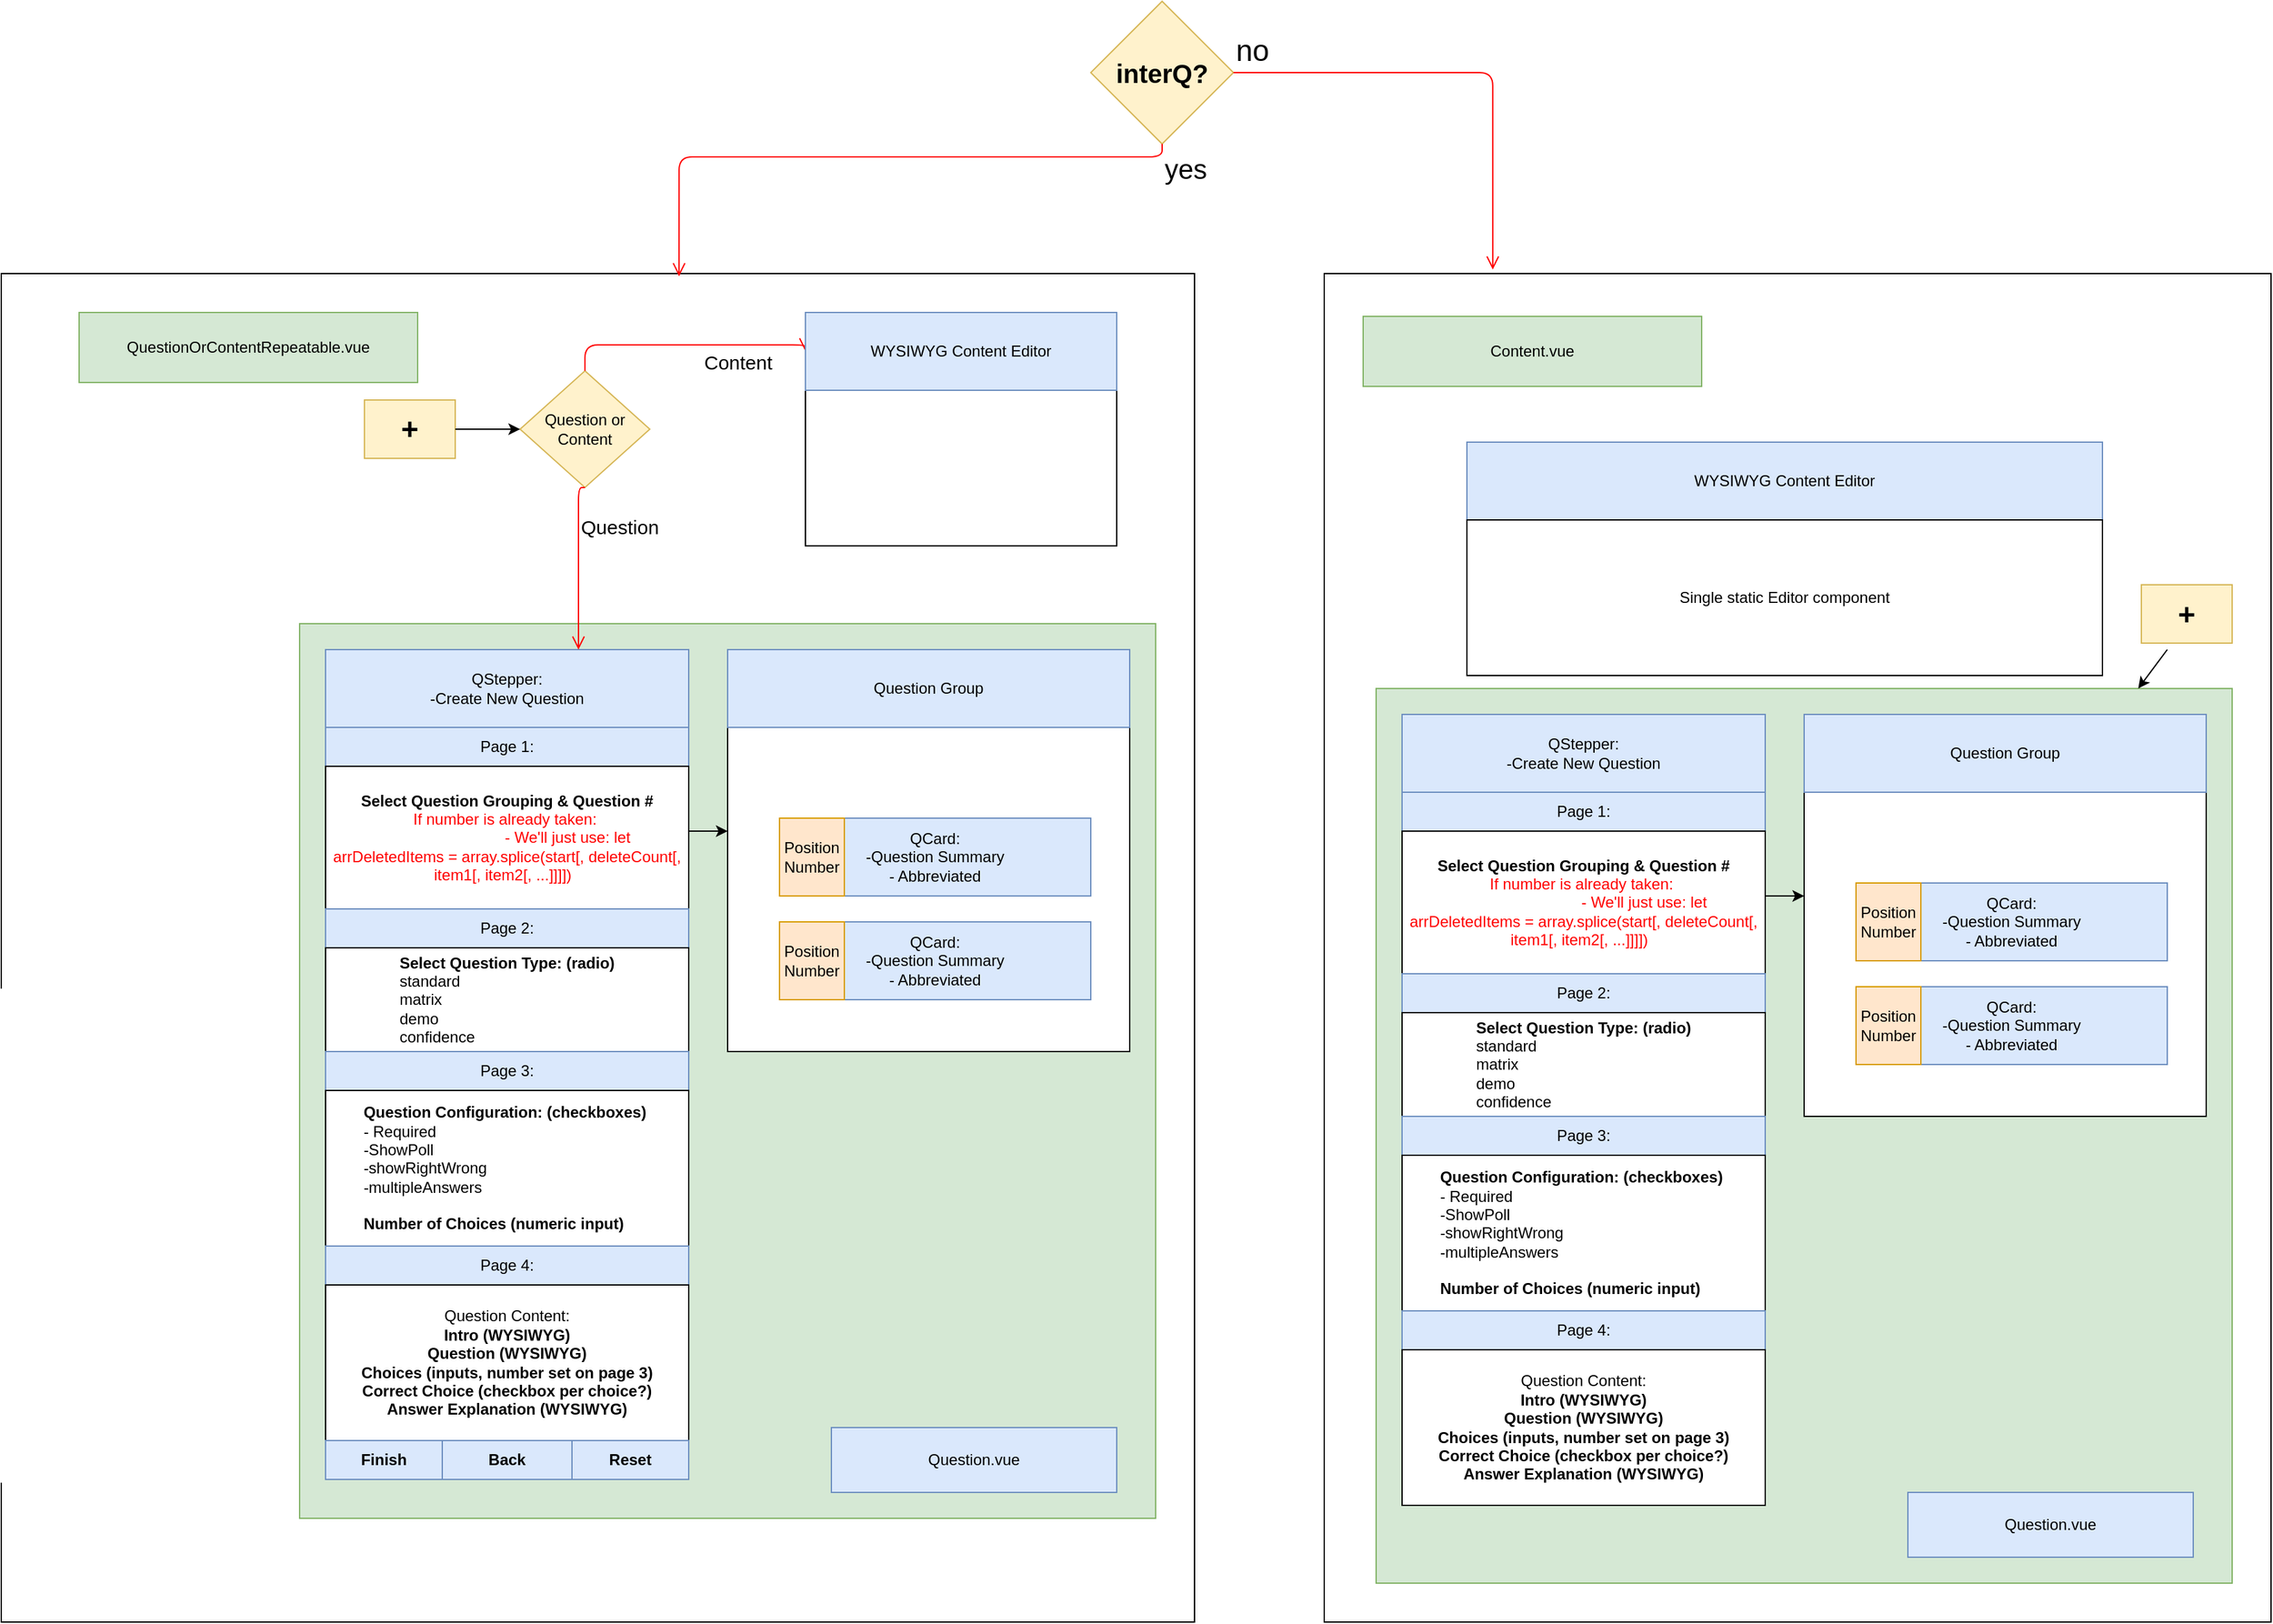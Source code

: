 <mxfile version="12.7.9" type="github">
  <diagram id="jKemJFioccQv87u1pYmC" name="Page-1">
    <mxGraphModel dx="1422" dy="1962" grid="1" gridSize="10" guides="1" tooltips="1" connect="1" arrows="1" fold="1" page="1" pageScale="1" pageWidth="1920" pageHeight="1200" math="0" shadow="0">
      <root>
        <mxCell id="0" />
        <mxCell id="1" parent="0" />
        <mxCell id="Iaqma_gAGSdu3FMLk_lc-46" value="" style="rounded=0;whiteSpace=wrap;html=1;" vertex="1" parent="1">
          <mxGeometry x="1640" y="140" width="730" height="1040" as="geometry" />
        </mxCell>
        <mxCell id="Iaqma_gAGSdu3FMLk_lc-69" value="" style="rounded=0;whiteSpace=wrap;html=1;fillColor=#d5e8d4;strokeColor=#82b366;" vertex="1" parent="1">
          <mxGeometry x="1680" y="460" width="660" height="690" as="geometry" />
        </mxCell>
        <mxCell id="Iaqma_gAGSdu3FMLk_lc-70" value="Question.vue" style="rounded=0;whiteSpace=wrap;html=1;fillColor=#dae8fc;strokeColor=#6c8ebf;" vertex="1" parent="1">
          <mxGeometry x="2090" y="1080" width="220" height="50" as="geometry" />
        </mxCell>
        <mxCell id="Iaqma_gAGSdu3FMLk_lc-34" value="" style="rounded=0;whiteSpace=wrap;html=1;" vertex="1" parent="1">
          <mxGeometry x="620" y="140" width="920" height="1040" as="geometry" />
        </mxCell>
        <mxCell id="Iaqma_gAGSdu3FMLk_lc-67" value="" style="rounded=0;whiteSpace=wrap;html=1;fillColor=#d5e8d4;strokeColor=#82b366;" vertex="1" parent="1">
          <mxGeometry x="850" y="410" width="660" height="690" as="geometry" />
        </mxCell>
        <mxCell id="Iaqma_gAGSdu3FMLk_lc-2" value="" style="rounded=0;whiteSpace=wrap;html=1;" vertex="1" parent="1">
          <mxGeometry x="1180" y="490" width="310" height="250" as="geometry" />
        </mxCell>
        <mxCell id="Iaqma_gAGSdu3FMLk_lc-3" value="QuestionOrContentRepeatable.vue" style="rounded=0;whiteSpace=wrap;html=1;fillColor=#d5e8d4;strokeColor=#82b366;" vertex="1" parent="1">
          <mxGeometry x="680" y="170" width="261" height="54" as="geometry" />
        </mxCell>
        <mxCell id="Iaqma_gAGSdu3FMLk_lc-6" value="QStepper:&lt;br&gt;-Create New Question" style="rounded=0;whiteSpace=wrap;html=1;fillColor=#dae8fc;strokeColor=#6c8ebf;" vertex="1" parent="1">
          <mxGeometry x="870" y="430" width="280" height="60" as="geometry" />
        </mxCell>
        <mxCell id="Iaqma_gAGSdu3FMLk_lc-7" value="Page 1:" style="rounded=0;whiteSpace=wrap;html=1;fillColor=#dae8fc;strokeColor=#6c8ebf;" vertex="1" parent="1">
          <mxGeometry x="870" y="490" width="280" height="30" as="geometry" />
        </mxCell>
        <mxCell id="Iaqma_gAGSdu3FMLk_lc-8" value="&lt;b&gt;Select Question Grouping &amp;amp; Question #&lt;/b&gt;&lt;br&gt;&lt;div&gt;&lt;font color=&quot;#ff0000&quot;&gt;If number is already taken:&amp;nbsp;&lt;/font&gt;&lt;/div&gt;&lt;div&gt;&lt;font color=&quot;#ff0000&quot;&gt;&amp;nbsp; &amp;nbsp; &amp;nbsp; &amp;nbsp; &amp;nbsp; &amp;nbsp; &amp;nbsp; &amp;nbsp; &amp;nbsp; &amp;nbsp; &amp;nbsp; &amp;nbsp; &amp;nbsp; &amp;nbsp; - We&#39;ll just use: let arrDeletedItems = array.splice(start[, deleteCount[, item1[, item2[, ...]]]])&amp;nbsp;&amp;nbsp;&lt;/font&gt;&lt;/div&gt;" style="rounded=0;whiteSpace=wrap;html=1;" vertex="1" parent="1">
          <mxGeometry x="870" y="520" width="280" height="110" as="geometry" />
        </mxCell>
        <mxCell id="Iaqma_gAGSdu3FMLk_lc-9" value="Page 2:" style="rounded=0;whiteSpace=wrap;html=1;fillColor=#dae8fc;strokeColor=#6c8ebf;" vertex="1" parent="1">
          <mxGeometry x="870" y="630" width="280" height="30" as="geometry" />
        </mxCell>
        <mxCell id="Iaqma_gAGSdu3FMLk_lc-10" value="&lt;b&gt;Select Question Type: (radio)&lt;/b&gt;&lt;br&gt;&lt;div style=&quot;text-align: left&quot;&gt;&lt;span&gt;standard&lt;/span&gt;&lt;/div&gt;&lt;div style=&quot;text-align: left&quot;&gt;&lt;span&gt;matrix&lt;/span&gt;&lt;/div&gt;&lt;div style=&quot;text-align: left&quot;&gt;&lt;span&gt;demo&lt;/span&gt;&lt;/div&gt;&lt;div style=&quot;text-align: left&quot;&gt;&lt;span&gt;confidence&lt;/span&gt;&lt;/div&gt;" style="rounded=0;whiteSpace=wrap;html=1;" vertex="1" parent="1">
          <mxGeometry x="870" y="660" width="280" height="80" as="geometry" />
        </mxCell>
        <mxCell id="Iaqma_gAGSdu3FMLk_lc-11" value="Page 3:" style="rounded=0;whiteSpace=wrap;html=1;fillColor=#dae8fc;strokeColor=#6c8ebf;" vertex="1" parent="1">
          <mxGeometry x="870" y="740" width="280" height="30" as="geometry" />
        </mxCell>
        <mxCell id="Iaqma_gAGSdu3FMLk_lc-12" value="&lt;b&gt;Question Configuration: (checkboxes)&lt;/b&gt;&amp;nbsp;&lt;br&gt;&lt;div style=&quot;text-align: left&quot;&gt;&lt;span&gt;- Required&amp;nbsp;&lt;/span&gt;&lt;/div&gt;&lt;div style=&quot;text-align: left&quot;&gt;&lt;span&gt;-ShowPoll&amp;nbsp;&lt;/span&gt;&lt;/div&gt;&lt;div style=&quot;text-align: left&quot;&gt;&lt;span&gt;-showRightWrong&amp;nbsp;&lt;/span&gt;&lt;/div&gt;&lt;div style=&quot;text-align: left&quot;&gt;&lt;span&gt;-multipleAnswers&lt;/span&gt;&lt;/div&gt;&lt;div style=&quot;text-align: left&quot;&gt;&lt;span&gt;&lt;br&gt;&lt;/span&gt;&lt;/div&gt;&lt;div style=&quot;text-align: left&quot;&gt;&lt;span&gt;&lt;b&gt;Number of Choices (numeric input)&lt;/b&gt;&lt;/span&gt;&lt;/div&gt;" style="rounded=0;whiteSpace=wrap;html=1;" vertex="1" parent="1">
          <mxGeometry x="870" y="770" width="280" height="120" as="geometry" />
        </mxCell>
        <mxCell id="Iaqma_gAGSdu3FMLk_lc-13" value="Page 4:" style="rounded=0;whiteSpace=wrap;html=1;fillColor=#dae8fc;strokeColor=#6c8ebf;" vertex="1" parent="1">
          <mxGeometry x="870" y="890" width="280" height="30" as="geometry" />
        </mxCell>
        <mxCell id="Iaqma_gAGSdu3FMLk_lc-14" value="Question Content:&lt;br&gt;&lt;b&gt;Intro (WYSIWYG)&lt;br&gt;Question (WYSIWYG)&lt;br&gt;Choices (inputs, number set on page 3)&lt;br&gt;Correct Choice (checkbox per choice?)&lt;br&gt;Answer Explanation (WYSIWYG)&lt;/b&gt;" style="rounded=0;whiteSpace=wrap;html=1;" vertex="1" parent="1">
          <mxGeometry x="870" y="920" width="280" height="120" as="geometry" />
        </mxCell>
        <mxCell id="Iaqma_gAGSdu3FMLk_lc-15" value="&lt;b&gt;Finish&lt;/b&gt;" style="rounded=0;whiteSpace=wrap;html=1;fillColor=#dae8fc;strokeColor=#6c8ebf;" vertex="1" parent="1">
          <mxGeometry x="870" y="1040" width="90" height="30" as="geometry" />
        </mxCell>
        <mxCell id="Iaqma_gAGSdu3FMLk_lc-16" value="&lt;b&gt;Back&lt;/b&gt;" style="rounded=0;whiteSpace=wrap;html=1;fillColor=#dae8fc;strokeColor=#6c8ebf;" vertex="1" parent="1">
          <mxGeometry x="960" y="1040" width="100" height="30" as="geometry" />
        </mxCell>
        <mxCell id="Iaqma_gAGSdu3FMLk_lc-17" value="&lt;b&gt;Reset&lt;/b&gt;" style="rounded=0;whiteSpace=wrap;html=1;fillColor=#dae8fc;strokeColor=#6c8ebf;" vertex="1" parent="1">
          <mxGeometry x="1060" y="1040" width="90" height="30" as="geometry" />
        </mxCell>
        <mxCell id="Iaqma_gAGSdu3FMLk_lc-18" value="" style="endArrow=classic;html=1;strokeColor=#000000;" edge="1" parent="1">
          <mxGeometry width="50" height="50" relative="1" as="geometry">
            <mxPoint x="1150" y="570" as="sourcePoint" />
            <mxPoint x="1180" y="570" as="targetPoint" />
          </mxGeometry>
        </mxCell>
        <mxCell id="Iaqma_gAGSdu3FMLk_lc-19" value="QCard:&lt;br&gt;-Question Summary&lt;br&gt;- Abbreviated" style="rounded=0;whiteSpace=wrap;html=1;fillColor=#dae8fc;strokeColor=#6c8ebf;align=center;" vertex="1" parent="1">
          <mxGeometry x="1220" y="560" width="240" height="60" as="geometry" />
        </mxCell>
        <mxCell id="Iaqma_gAGSdu3FMLk_lc-20" value="Question Group" style="rounded=0;whiteSpace=wrap;html=1;fillColor=#dae8fc;strokeColor=#6c8ebf;" vertex="1" parent="1">
          <mxGeometry x="1180" y="430" width="310" height="60" as="geometry" />
        </mxCell>
        <mxCell id="Iaqma_gAGSdu3FMLk_lc-21" value="Position&lt;br&gt;Number" style="rounded=0;whiteSpace=wrap;html=1;fillColor=#ffe6cc;strokeColor=#d79b00;" vertex="1" parent="1">
          <mxGeometry x="1220" y="560" width="50" height="60" as="geometry" />
        </mxCell>
        <mxCell id="Iaqma_gAGSdu3FMLk_lc-30" value="QCard:&lt;br&gt;-Question Summary&lt;br&gt;- Abbreviated" style="rounded=0;whiteSpace=wrap;html=1;fillColor=#dae8fc;strokeColor=#6c8ebf;align=center;" vertex="1" parent="1">
          <mxGeometry x="1220" y="640" width="240" height="60" as="geometry" />
        </mxCell>
        <mxCell id="Iaqma_gAGSdu3FMLk_lc-31" value="Position&lt;br&gt;Number" style="rounded=0;whiteSpace=wrap;html=1;fillColor=#ffe6cc;strokeColor=#d79b00;" vertex="1" parent="1">
          <mxGeometry x="1220" y="640" width="50" height="60" as="geometry" />
        </mxCell>
        <mxCell id="Iaqma_gAGSdu3FMLk_lc-35" value="&lt;font style=&quot;font-size: 20px&quot;&gt;&lt;b&gt;interQ?&lt;/b&gt;&lt;/font&gt;" style="rhombus;whiteSpace=wrap;html=1;fillColor=#fff2cc;strokeColor=#d6b656;" vertex="1" parent="1">
          <mxGeometry x="1460" y="-70" width="110" height="110" as="geometry" />
        </mxCell>
        <mxCell id="Iaqma_gAGSdu3FMLk_lc-36" value="&lt;font style=&quot;font-size: 23px&quot;&gt;no&lt;/font&gt;" style="edgeStyle=orthogonalEdgeStyle;html=1;align=left;verticalAlign=bottom;endArrow=open;endSize=8;strokeColor=#ff0000;entryX=0.178;entryY=-0.003;entryDx=0;entryDy=0;entryPerimeter=0;" edge="1" source="Iaqma_gAGSdu3FMLk_lc-35" parent="1" target="Iaqma_gAGSdu3FMLk_lc-46">
          <mxGeometry x="-1" relative="1" as="geometry">
            <mxPoint x="1770" y="150" as="targetPoint" />
          </mxGeometry>
        </mxCell>
        <mxCell id="Iaqma_gAGSdu3FMLk_lc-37" value="&lt;font style=&quot;font-size: 21px&quot;&gt;yes&lt;/font&gt;" style="edgeStyle=orthogonalEdgeStyle;html=1;align=left;verticalAlign=top;endArrow=open;endSize=8;strokeColor=#ff0000;entryX=0.568;entryY=0.002;entryDx=0;entryDy=0;entryPerimeter=0;" edge="1" source="Iaqma_gAGSdu3FMLk_lc-35" parent="1" target="Iaqma_gAGSdu3FMLk_lc-34">
          <mxGeometry x="-1" relative="1" as="geometry">
            <mxPoint x="1060" y="150" as="targetPoint" />
            <Array as="points">
              <mxPoint x="1515" y="50" />
              <mxPoint x="1143" y="50" />
            </Array>
          </mxGeometry>
        </mxCell>
        <mxCell id="Iaqma_gAGSdu3FMLk_lc-40" value="Question or Content" style="rhombus;whiteSpace=wrap;html=1;fillColor=#fff2cc;strokeColor=#d6b656;" vertex="1" parent="1">
          <mxGeometry x="1020" y="215" width="100" height="90" as="geometry" />
        </mxCell>
        <mxCell id="Iaqma_gAGSdu3FMLk_lc-41" value="&lt;font style=&quot;font-size: 15px&quot;&gt;Content&lt;/font&gt;" style="edgeStyle=orthogonalEdgeStyle;html=1;align=left;verticalAlign=bottom;endArrow=open;endSize=8;strokeColor=#ff0000;entryX=0;entryY=0.5;entryDx=0;entryDy=0;" edge="1" source="Iaqma_gAGSdu3FMLk_lc-40" parent="1" target="Iaqma_gAGSdu3FMLk_lc-45">
          <mxGeometry x="1" y="-82" relative="1" as="geometry">
            <mxPoint x="1215" y="170" as="targetPoint" />
            <Array as="points">
              <mxPoint x="1240" y="195" />
            </Array>
            <mxPoint x="2" y="20" as="offset" />
          </mxGeometry>
        </mxCell>
        <mxCell id="Iaqma_gAGSdu3FMLk_lc-42" value="&lt;font style=&quot;font-size: 15px&quot;&gt;Question&lt;/font&gt;" style="edgeStyle=orthogonalEdgeStyle;html=1;align=left;verticalAlign=top;endArrow=open;endSize=8;strokeColor=#ff0000;exitX=0.5;exitY=1;exitDx=0;exitDy=0;" edge="1" source="Iaqma_gAGSdu3FMLk_lc-40" parent="1" target="Iaqma_gAGSdu3FMLk_lc-6">
          <mxGeometry x="-0.694" relative="1" as="geometry">
            <mxPoint x="900" y="220" as="targetPoint" />
            <Array as="points">
              <mxPoint x="1065" y="360" />
              <mxPoint x="1065" y="360" />
            </Array>
            <mxPoint as="offset" />
          </mxGeometry>
        </mxCell>
        <mxCell id="Iaqma_gAGSdu3FMLk_lc-44" value="" style="html=1;" vertex="1" parent="1">
          <mxGeometry x="1240" y="170" width="240" height="180" as="geometry" />
        </mxCell>
        <mxCell id="Iaqma_gAGSdu3FMLk_lc-45" value="WYSIWYG Content Editor" style="rounded=0;whiteSpace=wrap;html=1;fillColor=#dae8fc;strokeColor=#6c8ebf;" vertex="1" parent="1">
          <mxGeometry x="1240" y="170" width="240" height="60" as="geometry" />
        </mxCell>
        <mxCell id="Iaqma_gAGSdu3FMLk_lc-47" value="Content.vue" style="rounded=0;whiteSpace=wrap;html=1;fillColor=#d5e8d4;strokeColor=#82b366;" vertex="1" parent="1">
          <mxGeometry x="1670" y="173" width="261" height="54" as="geometry" />
        </mxCell>
        <mxCell id="Iaqma_gAGSdu3FMLk_lc-48" value="" style="html=1;" vertex="1" parent="1">
          <mxGeometry x="1750" y="270" width="490" height="180" as="geometry" />
        </mxCell>
        <mxCell id="Iaqma_gAGSdu3FMLk_lc-49" value="WYSIWYG Content Editor" style="rounded=0;whiteSpace=wrap;html=1;fillColor=#dae8fc;strokeColor=#6c8ebf;" vertex="1" parent="1">
          <mxGeometry x="1750" y="270" width="490" height="60" as="geometry" />
        </mxCell>
        <mxCell id="Iaqma_gAGSdu3FMLk_lc-50" value="Single static Editor component" style="rounded=0;whiteSpace=wrap;html=1;" vertex="1" parent="1">
          <mxGeometry x="1750" y="330" width="490" height="120" as="geometry" />
        </mxCell>
        <mxCell id="Iaqma_gAGSdu3FMLk_lc-51" value="" style="rounded=0;whiteSpace=wrap;html=1;" vertex="1" parent="1">
          <mxGeometry x="2010" y="540" width="310" height="250" as="geometry" />
        </mxCell>
        <mxCell id="Iaqma_gAGSdu3FMLk_lc-52" value="QStepper:&lt;br&gt;-Create New Question" style="rounded=0;whiteSpace=wrap;html=1;fillColor=#dae8fc;strokeColor=#6c8ebf;" vertex="1" parent="1">
          <mxGeometry x="1700" y="480" width="280" height="60" as="geometry" />
        </mxCell>
        <mxCell id="Iaqma_gAGSdu3FMLk_lc-53" value="Page 1:" style="rounded=0;whiteSpace=wrap;html=1;fillColor=#dae8fc;strokeColor=#6c8ebf;" vertex="1" parent="1">
          <mxGeometry x="1700" y="540" width="280" height="30" as="geometry" />
        </mxCell>
        <mxCell id="Iaqma_gAGSdu3FMLk_lc-54" value="&lt;b&gt;Select Question Grouping &amp;amp; Question #&lt;/b&gt;&lt;br&gt;&lt;div&gt;&lt;font color=&quot;#ff0000&quot;&gt;If number is already taken:&amp;nbsp;&lt;/font&gt;&lt;/div&gt;&lt;div&gt;&lt;font color=&quot;#ff0000&quot;&gt;&amp;nbsp; &amp;nbsp; &amp;nbsp; &amp;nbsp; &amp;nbsp; &amp;nbsp; &amp;nbsp; &amp;nbsp; &amp;nbsp; &amp;nbsp; &amp;nbsp; &amp;nbsp; &amp;nbsp; &amp;nbsp; - We&#39;ll just use: let arrDeletedItems = array.splice(start[, deleteCount[, item1[, item2[, ...]]]])&amp;nbsp;&amp;nbsp;&lt;/font&gt;&lt;/div&gt;" style="rounded=0;whiteSpace=wrap;html=1;" vertex="1" parent="1">
          <mxGeometry x="1700" y="570" width="280" height="110" as="geometry" />
        </mxCell>
        <mxCell id="Iaqma_gAGSdu3FMLk_lc-55" value="Page 2:" style="rounded=0;whiteSpace=wrap;html=1;fillColor=#dae8fc;strokeColor=#6c8ebf;" vertex="1" parent="1">
          <mxGeometry x="1700" y="680" width="280" height="30" as="geometry" />
        </mxCell>
        <mxCell id="Iaqma_gAGSdu3FMLk_lc-56" value="&lt;b&gt;Select Question Type: (radio)&lt;/b&gt;&lt;br&gt;&lt;div style=&quot;text-align: left&quot;&gt;&lt;span&gt;standard&lt;/span&gt;&lt;/div&gt;&lt;div style=&quot;text-align: left&quot;&gt;&lt;span&gt;matrix&lt;/span&gt;&lt;/div&gt;&lt;div style=&quot;text-align: left&quot;&gt;&lt;span&gt;demo&lt;/span&gt;&lt;/div&gt;&lt;div style=&quot;text-align: left&quot;&gt;&lt;span&gt;confidence&lt;/span&gt;&lt;/div&gt;" style="rounded=0;whiteSpace=wrap;html=1;" vertex="1" parent="1">
          <mxGeometry x="1700" y="710" width="280" height="80" as="geometry" />
        </mxCell>
        <mxCell id="Iaqma_gAGSdu3FMLk_lc-57" value="Page 3:" style="rounded=0;whiteSpace=wrap;html=1;fillColor=#dae8fc;strokeColor=#6c8ebf;" vertex="1" parent="1">
          <mxGeometry x="1700" y="790" width="280" height="30" as="geometry" />
        </mxCell>
        <mxCell id="Iaqma_gAGSdu3FMLk_lc-58" value="&lt;b&gt;Question Configuration: (checkboxes)&lt;/b&gt;&amp;nbsp;&lt;br&gt;&lt;div style=&quot;text-align: left&quot;&gt;&lt;span&gt;- Required&amp;nbsp;&lt;/span&gt;&lt;/div&gt;&lt;div style=&quot;text-align: left&quot;&gt;&lt;span&gt;-ShowPoll&amp;nbsp;&lt;/span&gt;&lt;/div&gt;&lt;div style=&quot;text-align: left&quot;&gt;&lt;span&gt;-showRightWrong&amp;nbsp;&lt;/span&gt;&lt;/div&gt;&lt;div style=&quot;text-align: left&quot;&gt;&lt;span&gt;-multipleAnswers&lt;/span&gt;&lt;/div&gt;&lt;div style=&quot;text-align: left&quot;&gt;&lt;span&gt;&lt;br&gt;&lt;/span&gt;&lt;/div&gt;&lt;div style=&quot;text-align: left&quot;&gt;&lt;span&gt;&lt;b&gt;Number of Choices (numeric input)&lt;/b&gt;&lt;/span&gt;&lt;/div&gt;" style="rounded=0;whiteSpace=wrap;html=1;" vertex="1" parent="1">
          <mxGeometry x="1700" y="820" width="280" height="120" as="geometry" />
        </mxCell>
        <mxCell id="Iaqma_gAGSdu3FMLk_lc-59" value="Page 4:" style="rounded=0;whiteSpace=wrap;html=1;fillColor=#dae8fc;strokeColor=#6c8ebf;" vertex="1" parent="1">
          <mxGeometry x="1700" y="940" width="280" height="30" as="geometry" />
        </mxCell>
        <mxCell id="Iaqma_gAGSdu3FMLk_lc-60" value="Question Content:&lt;br&gt;&lt;b&gt;Intro (WYSIWYG)&lt;br&gt;Question (WYSIWYG)&lt;br&gt;Choices (inputs, number set on page 3)&lt;br&gt;Correct Choice (checkbox per choice?)&lt;br&gt;Answer Explanation (WYSIWYG)&lt;/b&gt;" style="rounded=0;whiteSpace=wrap;html=1;" vertex="1" parent="1">
          <mxGeometry x="1700" y="970" width="280" height="120" as="geometry" />
        </mxCell>
        <mxCell id="Iaqma_gAGSdu3FMLk_lc-61" value="" style="endArrow=classic;html=1;strokeColor=#000000;" edge="1" parent="1">
          <mxGeometry width="50" height="50" relative="1" as="geometry">
            <mxPoint x="1980" y="620" as="sourcePoint" />
            <mxPoint x="2010" y="620" as="targetPoint" />
          </mxGeometry>
        </mxCell>
        <mxCell id="Iaqma_gAGSdu3FMLk_lc-62" value="QCard:&lt;br&gt;-Question Summary&lt;br&gt;- Abbreviated" style="rounded=0;whiteSpace=wrap;html=1;fillColor=#dae8fc;strokeColor=#6c8ebf;align=center;" vertex="1" parent="1">
          <mxGeometry x="2050" y="610" width="240" height="60" as="geometry" />
        </mxCell>
        <mxCell id="Iaqma_gAGSdu3FMLk_lc-63" value="Question Group" style="rounded=0;whiteSpace=wrap;html=1;fillColor=#dae8fc;strokeColor=#6c8ebf;" vertex="1" parent="1">
          <mxGeometry x="2010" y="480" width="310" height="60" as="geometry" />
        </mxCell>
        <mxCell id="Iaqma_gAGSdu3FMLk_lc-64" value="Position&lt;br&gt;Number" style="rounded=0;whiteSpace=wrap;html=1;fillColor=#ffe6cc;strokeColor=#d79b00;" vertex="1" parent="1">
          <mxGeometry x="2050" y="610" width="50" height="60" as="geometry" />
        </mxCell>
        <mxCell id="Iaqma_gAGSdu3FMLk_lc-65" value="QCard:&lt;br&gt;-Question Summary&lt;br&gt;- Abbreviated" style="rounded=0;whiteSpace=wrap;html=1;fillColor=#dae8fc;strokeColor=#6c8ebf;align=center;" vertex="1" parent="1">
          <mxGeometry x="2050" y="690" width="240" height="60" as="geometry" />
        </mxCell>
        <mxCell id="Iaqma_gAGSdu3FMLk_lc-66" value="Position&lt;br&gt;Number" style="rounded=0;whiteSpace=wrap;html=1;fillColor=#ffe6cc;strokeColor=#d79b00;" vertex="1" parent="1">
          <mxGeometry x="2050" y="690" width="50" height="60" as="geometry" />
        </mxCell>
        <mxCell id="Iaqma_gAGSdu3FMLk_lc-68" value="Question.vue" style="rounded=0;whiteSpace=wrap;html=1;fillColor=#dae8fc;strokeColor=#6c8ebf;" vertex="1" parent="1">
          <mxGeometry x="1260" y="1030" width="220" height="50" as="geometry" />
        </mxCell>
        <mxCell id="Iaqma_gAGSdu3FMLk_lc-71" value="&lt;font style=&quot;font-size: 23px&quot;&gt;&lt;b&gt;+&lt;/b&gt;&lt;/font&gt;" style="rounded=0;whiteSpace=wrap;html=1;fillColor=#fff2cc;strokeColor=#d6b656;" vertex="1" parent="1">
          <mxGeometry x="900" y="237.5" width="70" height="45" as="geometry" />
        </mxCell>
        <mxCell id="Iaqma_gAGSdu3FMLk_lc-72" value="" style="endArrow=classic;html=1;entryX=0;entryY=0.5;entryDx=0;entryDy=0;exitX=1;exitY=0.5;exitDx=0;exitDy=0;" edge="1" parent="1" source="Iaqma_gAGSdu3FMLk_lc-71" target="Iaqma_gAGSdu3FMLk_lc-40">
          <mxGeometry width="50" height="50" relative="1" as="geometry">
            <mxPoint x="980" y="270" as="sourcePoint" />
            <mxPoint x="1030" y="220" as="targetPoint" />
          </mxGeometry>
        </mxCell>
        <mxCell id="Iaqma_gAGSdu3FMLk_lc-73" value="&lt;font style=&quot;font-size: 23px&quot;&gt;&lt;b&gt;+&lt;/b&gt;&lt;/font&gt;" style="rounded=0;whiteSpace=wrap;html=1;fillColor=#fff2cc;strokeColor=#d6b656;" vertex="1" parent="1">
          <mxGeometry x="2270" y="380" width="70" height="45" as="geometry" />
        </mxCell>
        <mxCell id="Iaqma_gAGSdu3FMLk_lc-74" value="" style="endArrow=classic;html=1;" edge="1" parent="1" target="Iaqma_gAGSdu3FMLk_lc-69">
          <mxGeometry width="50" height="50" relative="1" as="geometry">
            <mxPoint x="2290" y="430" as="sourcePoint" />
            <mxPoint x="2340" y="380" as="targetPoint" />
          </mxGeometry>
        </mxCell>
      </root>
    </mxGraphModel>
  </diagram>
</mxfile>
